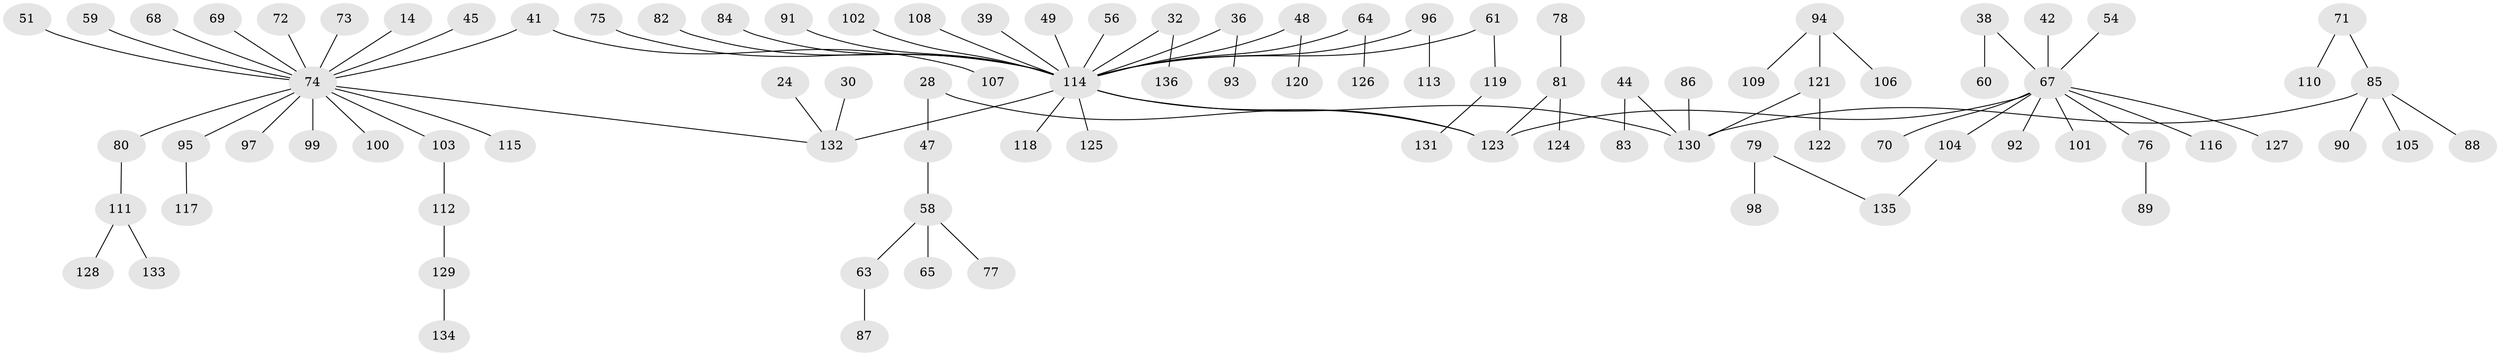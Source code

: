 // original degree distribution, {5: 0.029411764705882353, 8: 0.007352941176470588, 2: 0.23529411764705882, 9: 0.007352941176470588, 6: 0.014705882352941176, 3: 0.14705882352941177, 4: 0.051470588235294115, 1: 0.5073529411764706}
// Generated by graph-tools (version 1.1) at 2025/57/03/04/25 21:57:03]
// undirected, 95 vertices, 94 edges
graph export_dot {
graph [start="1"]
  node [color=gray90,style=filled];
  14;
  24;
  28;
  30;
  32;
  36;
  38;
  39;
  41;
  42;
  44;
  45;
  47;
  48;
  49;
  51;
  54;
  56;
  58;
  59;
  60;
  61;
  63;
  64;
  65;
  67 [super="+31+53"];
  68;
  69;
  70;
  71;
  72;
  73;
  74 [super="+34+11+66+35"];
  75;
  76 [super="+22+33"];
  77;
  78;
  79;
  80;
  81 [super="+9+19+27+46"];
  82;
  83;
  84;
  85 [super="+37+20"];
  86;
  87;
  88;
  89;
  90;
  91;
  92;
  93;
  94;
  95;
  96;
  97;
  98;
  99;
  100;
  101;
  102;
  103;
  104 [super="+10"];
  105;
  106;
  107;
  108;
  109;
  110;
  111;
  112;
  113;
  114 [super="+25+29+26+62"];
  115;
  116;
  117;
  118;
  119;
  120;
  121 [super="+50"];
  122;
  123 [super="+1"];
  124;
  125;
  126;
  127;
  128;
  129;
  130 [super="+7+15"];
  131;
  132 [super="+8"];
  133;
  134;
  135 [super="+57"];
  136;
  14 -- 74;
  24 -- 132;
  28 -- 47;
  28 -- 123;
  30 -- 132;
  32 -- 136;
  32 -- 114;
  36 -- 93;
  36 -- 114;
  38 -- 60;
  38 -- 67;
  39 -- 114;
  41 -- 107;
  41 -- 74;
  42 -- 67;
  44 -- 83;
  44 -- 130;
  45 -- 74;
  47 -- 58;
  48 -- 120;
  48 -- 114;
  49 -- 114;
  51 -- 74;
  54 -- 67;
  56 -- 114;
  58 -- 63;
  58 -- 65;
  58 -- 77;
  59 -- 74;
  61 -- 119;
  61 -- 114;
  63 -- 87;
  64 -- 126;
  64 -- 114;
  67 -- 70;
  67 -- 116;
  67 -- 101;
  67 -- 104;
  67 -- 76;
  67 -- 123;
  67 -- 92;
  67 -- 127;
  68 -- 74;
  69 -- 74;
  71 -- 110;
  71 -- 85;
  72 -- 74;
  73 -- 74;
  74 -- 100;
  74 -- 115;
  74 -- 97;
  74 -- 132;
  74 -- 99;
  74 -- 103;
  74 -- 80;
  74 -- 95;
  75 -- 114;
  76 -- 89;
  78 -- 81;
  79 -- 98;
  79 -- 135;
  80 -- 111;
  81 -- 124;
  81 -- 123;
  82 -- 114;
  84 -- 114;
  85 -- 88;
  85 -- 105;
  85 -- 90;
  85 -- 130;
  86 -- 130;
  91 -- 114;
  94 -- 106;
  94 -- 109;
  94 -- 121;
  95 -- 117;
  96 -- 113;
  96 -- 114;
  102 -- 114;
  103 -- 112;
  104 -- 135;
  108 -- 114;
  111 -- 128;
  111 -- 133;
  112 -- 129;
  114 -- 130;
  114 -- 132;
  114 -- 118;
  114 -- 123;
  114 -- 125;
  119 -- 131;
  121 -- 122;
  121 -- 130;
  129 -- 134;
}

